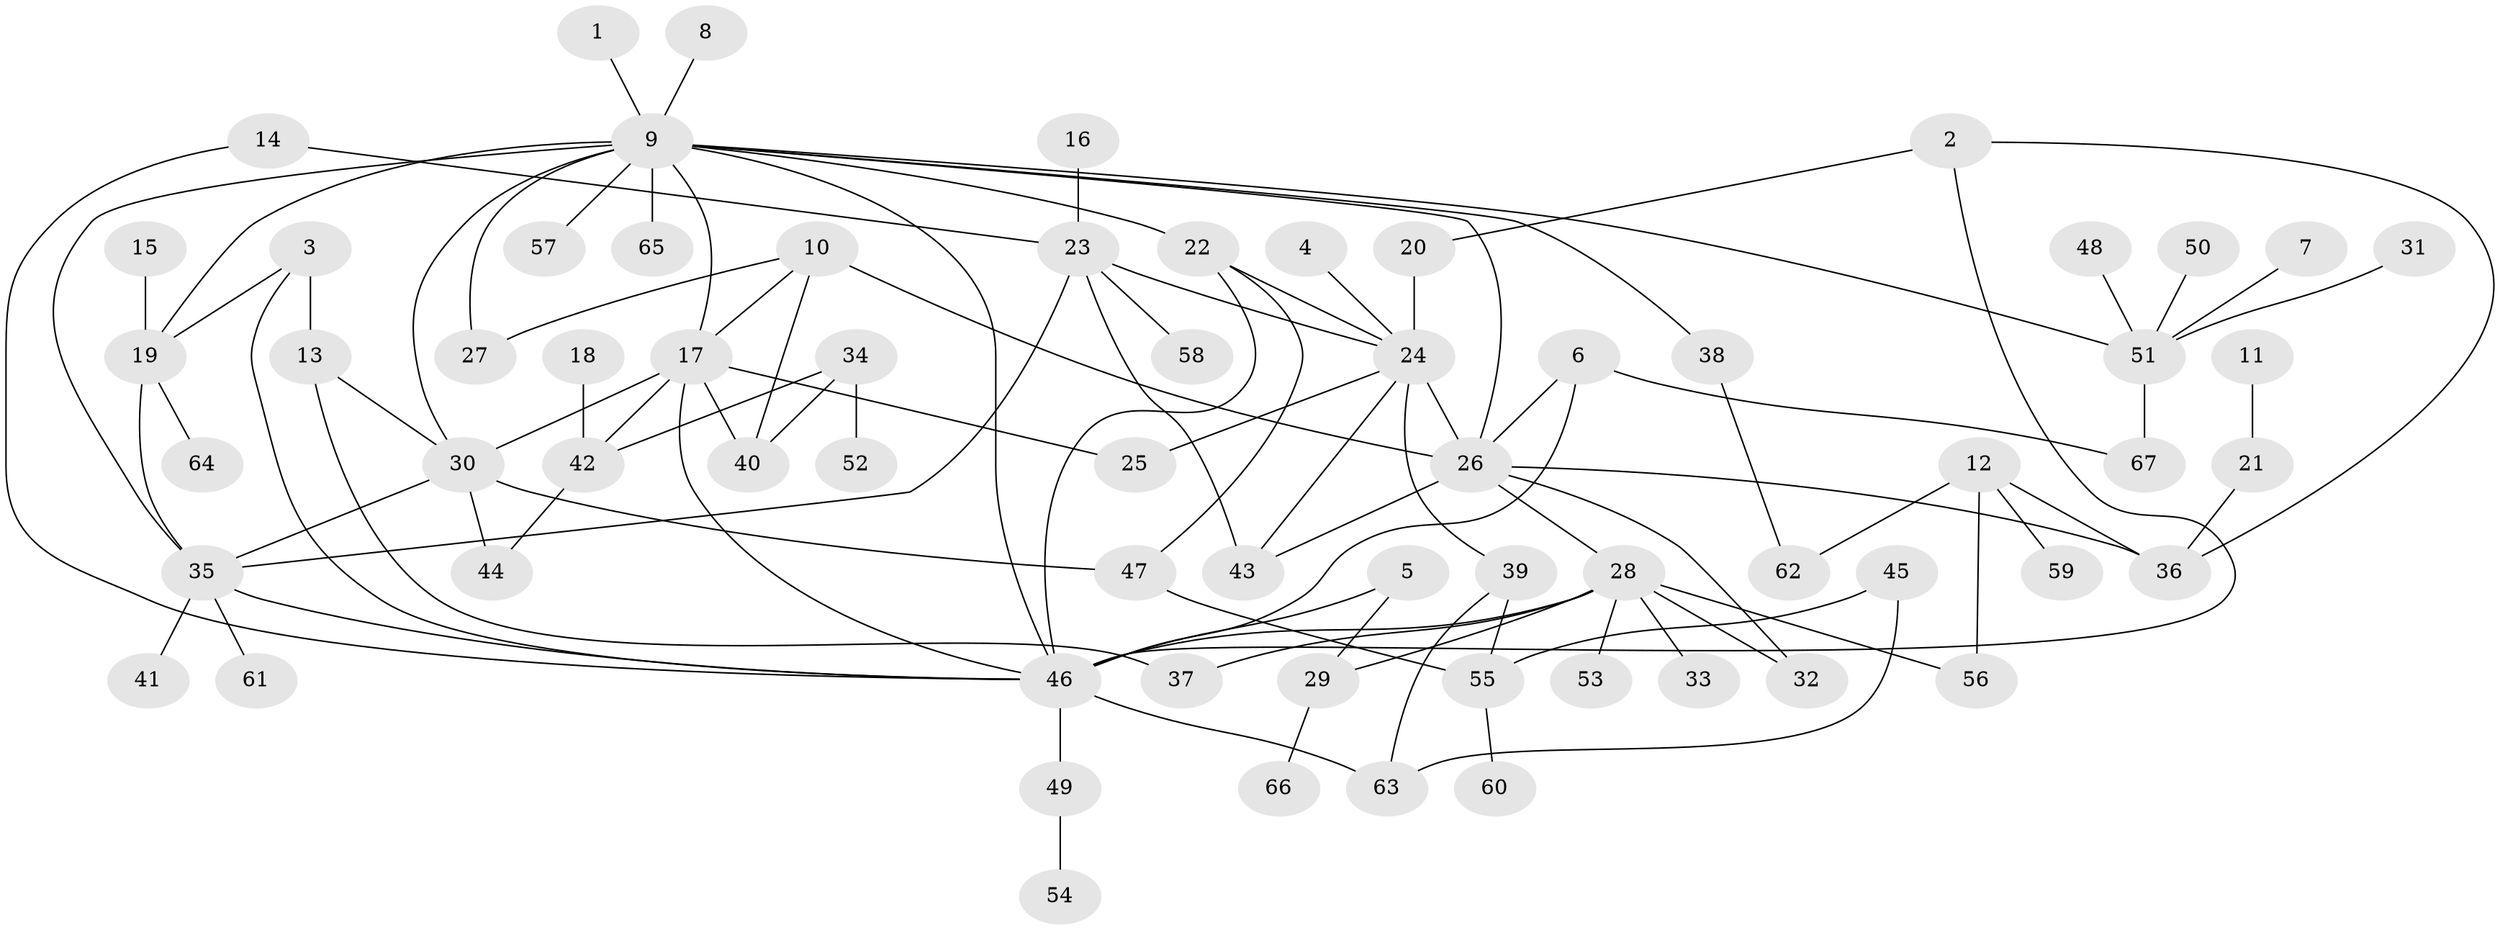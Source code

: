 // original degree distribution, {10: 0.00909090909090909, 17: 0.00909090909090909, 7: 0.03636363636363636, 1: 0.42727272727272725, 9: 0.01818181818181818, 16: 0.00909090909090909, 8: 0.00909090909090909, 3: 0.11818181818181818, 6: 0.02727272727272727, 2: 0.2545454545454545, 5: 0.02727272727272727, 4: 0.05454545454545454}
// Generated by graph-tools (version 1.1) at 2025/36/03/04/25 23:36:49]
// undirected, 67 vertices, 99 edges
graph export_dot {
  node [color=gray90,style=filled];
  1;
  2;
  3;
  4;
  5;
  6;
  7;
  8;
  9;
  10;
  11;
  12;
  13;
  14;
  15;
  16;
  17;
  18;
  19;
  20;
  21;
  22;
  23;
  24;
  25;
  26;
  27;
  28;
  29;
  30;
  31;
  32;
  33;
  34;
  35;
  36;
  37;
  38;
  39;
  40;
  41;
  42;
  43;
  44;
  45;
  46;
  47;
  48;
  49;
  50;
  51;
  52;
  53;
  54;
  55;
  56;
  57;
  58;
  59;
  60;
  61;
  62;
  63;
  64;
  65;
  66;
  67;
  1 -- 9 [weight=1.0];
  2 -- 20 [weight=1.0];
  2 -- 36 [weight=1.0];
  2 -- 46 [weight=1.0];
  3 -- 13 [weight=1.0];
  3 -- 19 [weight=1.0];
  3 -- 46 [weight=1.0];
  4 -- 24 [weight=1.0];
  5 -- 29 [weight=1.0];
  5 -- 46 [weight=1.0];
  6 -- 26 [weight=1.0];
  6 -- 46 [weight=2.0];
  6 -- 67 [weight=1.0];
  7 -- 51 [weight=1.0];
  8 -- 9 [weight=1.0];
  9 -- 17 [weight=1.0];
  9 -- 19 [weight=1.0];
  9 -- 22 [weight=1.0];
  9 -- 26 [weight=1.0];
  9 -- 27 [weight=1.0];
  9 -- 30 [weight=1.0];
  9 -- 35 [weight=1.0];
  9 -- 38 [weight=1.0];
  9 -- 46 [weight=1.0];
  9 -- 51 [weight=1.0];
  9 -- 57 [weight=2.0];
  9 -- 65 [weight=1.0];
  10 -- 17 [weight=1.0];
  10 -- 26 [weight=1.0];
  10 -- 27 [weight=1.0];
  10 -- 40 [weight=1.0];
  11 -- 21 [weight=1.0];
  12 -- 36 [weight=1.0];
  12 -- 56 [weight=1.0];
  12 -- 59 [weight=1.0];
  12 -- 62 [weight=1.0];
  13 -- 30 [weight=1.0];
  13 -- 37 [weight=1.0];
  14 -- 23 [weight=1.0];
  14 -- 46 [weight=1.0];
  15 -- 19 [weight=1.0];
  16 -- 23 [weight=1.0];
  17 -- 25 [weight=1.0];
  17 -- 30 [weight=1.0];
  17 -- 40 [weight=1.0];
  17 -- 42 [weight=1.0];
  17 -- 46 [weight=2.0];
  18 -- 42 [weight=1.0];
  19 -- 35 [weight=1.0];
  19 -- 64 [weight=1.0];
  20 -- 24 [weight=1.0];
  21 -- 36 [weight=1.0];
  22 -- 24 [weight=1.0];
  22 -- 46 [weight=1.0];
  22 -- 47 [weight=1.0];
  23 -- 24 [weight=1.0];
  23 -- 35 [weight=1.0];
  23 -- 43 [weight=1.0];
  23 -- 58 [weight=1.0];
  24 -- 25 [weight=1.0];
  24 -- 26 [weight=1.0];
  24 -- 39 [weight=1.0];
  24 -- 43 [weight=1.0];
  26 -- 28 [weight=1.0];
  26 -- 32 [weight=1.0];
  26 -- 36 [weight=1.0];
  26 -- 43 [weight=1.0];
  28 -- 29 [weight=1.0];
  28 -- 32 [weight=1.0];
  28 -- 33 [weight=1.0];
  28 -- 37 [weight=1.0];
  28 -- 46 [weight=1.0];
  28 -- 53 [weight=1.0];
  28 -- 56 [weight=1.0];
  29 -- 66 [weight=1.0];
  30 -- 35 [weight=1.0];
  30 -- 44 [weight=1.0];
  30 -- 47 [weight=1.0];
  31 -- 51 [weight=1.0];
  34 -- 40 [weight=1.0];
  34 -- 42 [weight=1.0];
  34 -- 52 [weight=1.0];
  35 -- 41 [weight=1.0];
  35 -- 46 [weight=1.0];
  35 -- 61 [weight=1.0];
  38 -- 62 [weight=1.0];
  39 -- 55 [weight=1.0];
  39 -- 63 [weight=1.0];
  42 -- 44 [weight=1.0];
  45 -- 55 [weight=1.0];
  45 -- 63 [weight=1.0];
  46 -- 49 [weight=1.0];
  46 -- 63 [weight=2.0];
  47 -- 55 [weight=2.0];
  48 -- 51 [weight=1.0];
  49 -- 54 [weight=1.0];
  50 -- 51 [weight=1.0];
  51 -- 67 [weight=1.0];
  55 -- 60 [weight=1.0];
}

